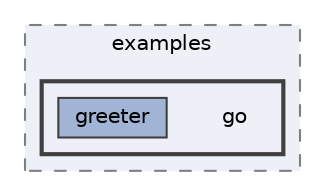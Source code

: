 digraph "flatbuffers/grpc/examples/go"
{
 // LATEX_PDF_SIZE
  bgcolor="transparent";
  edge [fontname=Helvetica,fontsize=10,labelfontname=Helvetica,labelfontsize=10];
  node [fontname=Helvetica,fontsize=10,shape=box,height=0.2,width=0.4];
  compound=true
  subgraph clusterdir_3120b9c97cfe637cdcdf684f33b8ae34 {
    graph [ bgcolor="#edf0f7", pencolor="grey50", label="examples", fontname=Helvetica,fontsize=10 style="filled,dashed", URL="dir_3120b9c97cfe637cdcdf684f33b8ae34.html",tooltip=""]
  subgraph clusterdir_eb94f01bc45530d3d45044470cfb5184 {
    graph [ bgcolor="#edf0f7", pencolor="grey25", label="", fontname=Helvetica,fontsize=10 style="filled,bold", URL="dir_eb94f01bc45530d3d45044470cfb5184.html",tooltip=""]
    dir_eb94f01bc45530d3d45044470cfb5184 [shape=plaintext, label="go"];
  dir_b52f5366a38ab06ac254abf747cb8a74 [label="greeter", fillcolor="#a2b4d6", color="grey25", style="filled", URL="dir_b52f5366a38ab06ac254abf747cb8a74.html",tooltip=""];
  }
  }
}
